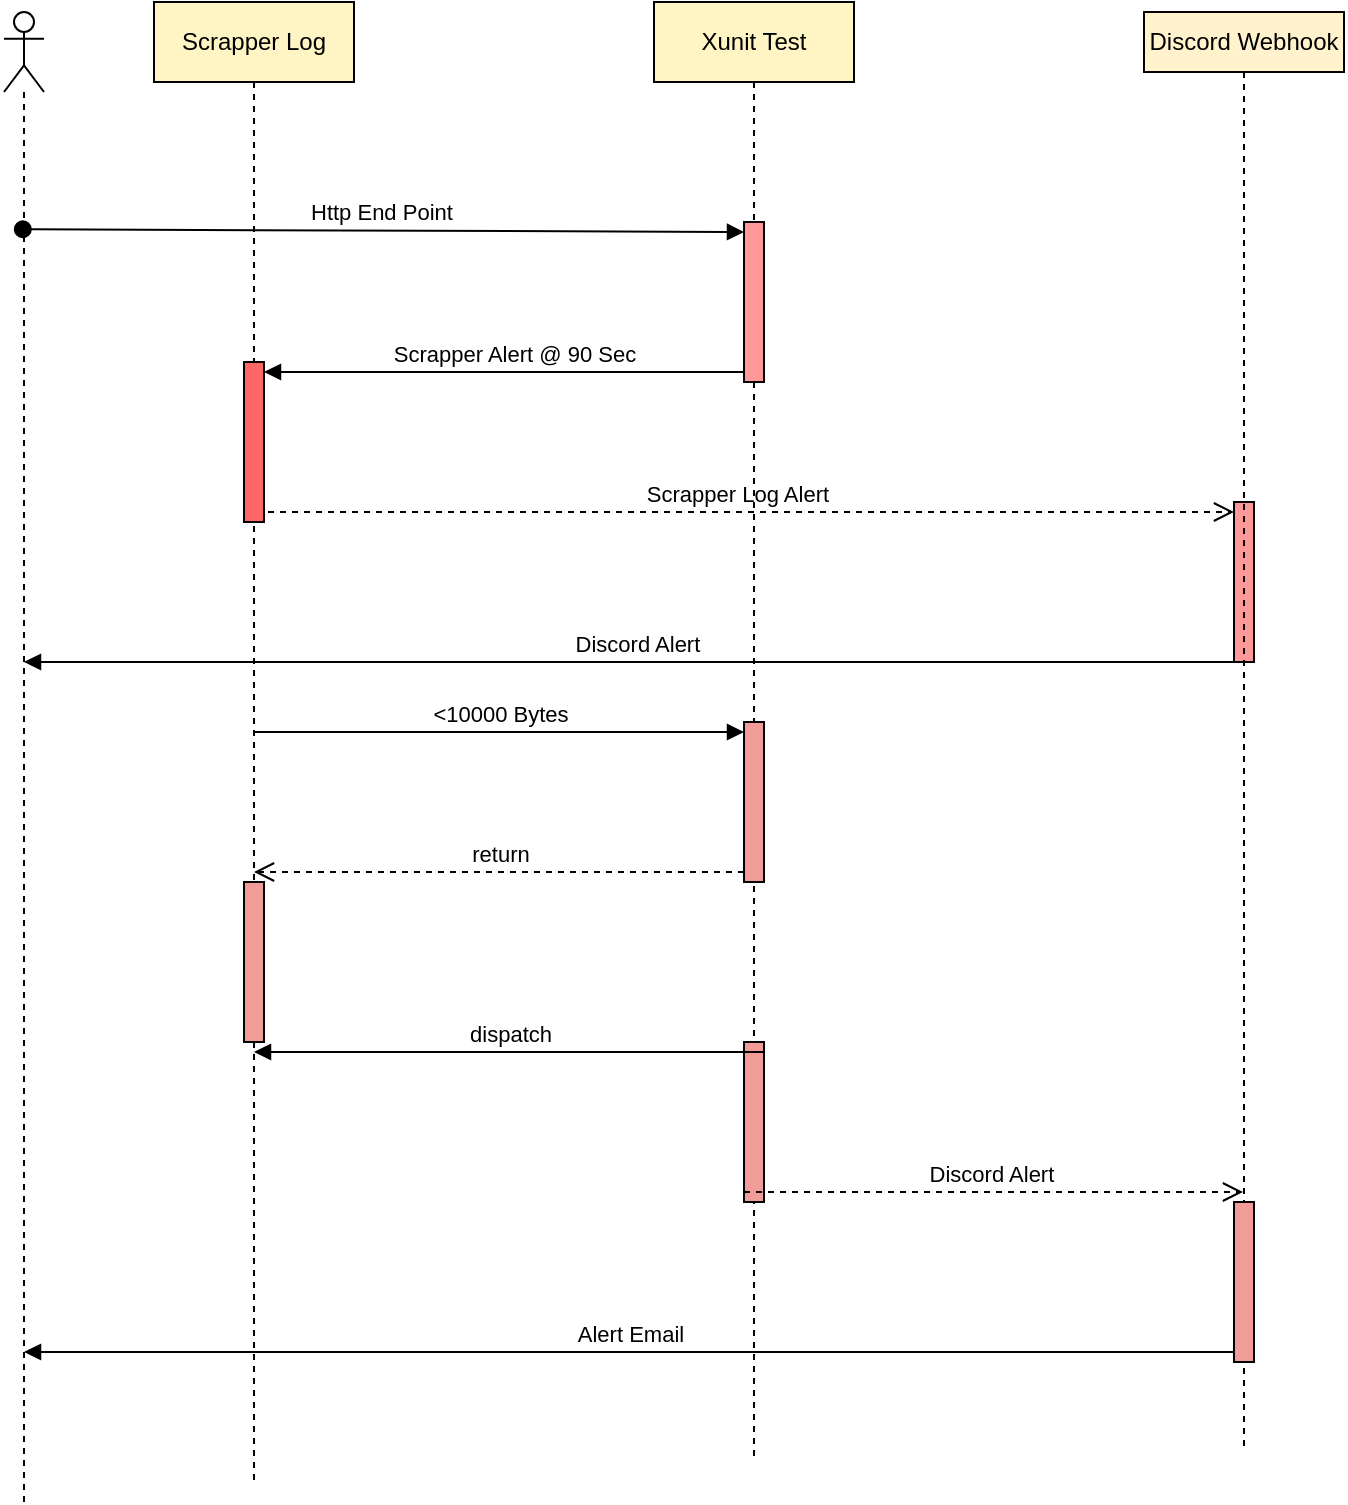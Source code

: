 <mxfile version="24.0.0" type="device">
  <diagram id="rl54wlvmN0R0-QwF60Wa" name="Page-1">
    <mxGraphModel dx="1050" dy="522" grid="1" gridSize="10" guides="1" tooltips="1" connect="1" arrows="1" fold="1" page="1" pageScale="1" pageWidth="850" pageHeight="1100" math="0" shadow="0">
      <root>
        <mxCell id="0" />
        <mxCell id="1" parent="0" />
        <mxCell id="dy_-t8J2YhlQkaY8AgB7-6" value="Scrapper Alert @ 90 Sec" style="html=1;verticalAlign=bottom;endArrow=block;curved=0;rounded=0;entryX=1;entryY=0;entryDx=0;entryDy=5;exitX=1;exitY=1;exitDx=0;exitDy=-5;exitPerimeter=0;entryPerimeter=0;" edge="1" target="dy_-t8J2YhlQkaY8AgB7-5" parent="1" source="dy_-t8J2YhlQkaY8AgB7-8">
          <mxGeometry relative="1" as="geometry">
            <mxPoint x="240" y="145" as="sourcePoint" />
          </mxGeometry>
        </mxCell>
        <mxCell id="dy_-t8J2YhlQkaY8AgB7-7" value="Scrapper Log Alert&amp;nbsp;" style="html=1;verticalAlign=bottom;endArrow=open;dashed=1;endSize=8;curved=0;rounded=0;exitX=0;exitY=1;exitDx=0;exitDy=-5;" edge="1" source="dy_-t8J2YhlQkaY8AgB7-5" parent="1" target="dy_-t8J2YhlQkaY8AgB7-12">
          <mxGeometry relative="1" as="geometry">
            <mxPoint x="710" y="275" as="targetPoint" />
          </mxGeometry>
        </mxCell>
        <mxCell id="dy_-t8J2YhlQkaY8AgB7-9" value="Http End Point&amp;nbsp;" style="html=1;verticalAlign=bottom;startArrow=oval;endArrow=block;startSize=8;curved=0;rounded=0;entryX=0;entryY=0;entryDx=0;entryDy=5;exitX=0.48;exitY=0.727;exitDx=0;exitDy=0;exitPerimeter=0;" edge="1" target="dy_-t8J2YhlQkaY8AgB7-8" parent="1">
          <mxGeometry relative="1" as="geometry">
            <mxPoint x="94.4" y="133.62" as="sourcePoint" />
          </mxGeometry>
        </mxCell>
        <mxCell id="dy_-t8J2YhlQkaY8AgB7-12" value="" style="html=1;points=[[0,0,0,0,5],[0,1,0,0,-5],[1,0,0,0,5],[1,1,0,0,-5]];perimeter=orthogonalPerimeter;outlineConnect=0;targetShapes=umlLifeline;portConstraint=eastwest;newEdgeStyle={&quot;curved&quot;:0,&quot;rounded&quot;:0};fillColor=#FF9999;" vertex="1" parent="1">
          <mxGeometry x="700" y="270" width="10" height="80" as="geometry" />
        </mxCell>
        <mxCell id="dy_-t8J2YhlQkaY8AgB7-13" value="Scrapper Log" style="shape=umlLifeline;perimeter=lifelinePerimeter;whiteSpace=wrap;html=1;container=1;dropTarget=0;collapsible=0;recursiveResize=0;outlineConnect=0;portConstraint=eastwest;newEdgeStyle={&quot;curved&quot;:0,&quot;rounded&quot;:0};fillColor=#FFF4C3;" vertex="1" parent="1">
          <mxGeometry x="160" y="20" width="100" height="740" as="geometry" />
        </mxCell>
        <mxCell id="dy_-t8J2YhlQkaY8AgB7-5" value="" style="html=1;points=[[0,0,0,0,5],[0,1,0,0,-5],[1,0,0,0,5],[1,1,0,0,-5]];perimeter=orthogonalPerimeter;outlineConnect=0;targetShapes=umlLifeline;portConstraint=eastwest;newEdgeStyle={&quot;curved&quot;:0,&quot;rounded&quot;:0};fillColor=#FF6666;" vertex="1" parent="dy_-t8J2YhlQkaY8AgB7-13">
          <mxGeometry x="45" y="180" width="10" height="80" as="geometry" />
        </mxCell>
        <mxCell id="dy_-t8J2YhlQkaY8AgB7-27" value="" style="html=1;points=[[0,0,0,0,5],[0,1,0,0,-5],[1,0,0,0,5],[1,1,0,0,-5]];perimeter=orthogonalPerimeter;outlineConnect=0;targetShapes=umlLifeline;portConstraint=eastwest;newEdgeStyle={&quot;curved&quot;:0,&quot;rounded&quot;:0};fillColor=#F19C99;strokeColor=#000000;" vertex="1" parent="dy_-t8J2YhlQkaY8AgB7-13">
          <mxGeometry x="45" y="440" width="10" height="80" as="geometry" />
        </mxCell>
        <mxCell id="dy_-t8J2YhlQkaY8AgB7-14" value="Xunit Test" style="shape=umlLifeline;perimeter=lifelinePerimeter;whiteSpace=wrap;html=1;container=1;dropTarget=0;collapsible=0;recursiveResize=0;outlineConnect=0;portConstraint=eastwest;newEdgeStyle={&quot;curved&quot;:0,&quot;rounded&quot;:0};fillColor=#FFF4C3;" vertex="1" parent="1">
          <mxGeometry x="410" y="20" width="100" height="730" as="geometry" />
        </mxCell>
        <mxCell id="dy_-t8J2YhlQkaY8AgB7-8" value="" style="html=1;points=[[0,0,0,0,5],[0,1,0,0,-5],[1,0,0,0,5],[1,1,0,0,-5]];perimeter=orthogonalPerimeter;outlineConnect=0;targetShapes=umlLifeline;portConstraint=eastwest;newEdgeStyle={&quot;curved&quot;:0,&quot;rounded&quot;:0};fillColor=#FF9999;" vertex="1" parent="dy_-t8J2YhlQkaY8AgB7-14">
          <mxGeometry x="45" y="110" width="10" height="80" as="geometry" />
        </mxCell>
        <mxCell id="dy_-t8J2YhlQkaY8AgB7-21" value="" style="html=1;points=[[0,0,0,0,5],[0,1,0,0,-5],[1,0,0,0,5],[1,1,0,0,-5]];perimeter=orthogonalPerimeter;outlineConnect=0;targetShapes=umlLifeline;portConstraint=eastwest;newEdgeStyle={&quot;curved&quot;:0,&quot;rounded&quot;:0};fillColor=#F19C99;strokeColor=#000000;" vertex="1" parent="dy_-t8J2YhlQkaY8AgB7-14">
          <mxGeometry x="45" y="360" width="10" height="80" as="geometry" />
        </mxCell>
        <mxCell id="dy_-t8J2YhlQkaY8AgB7-24" value="" style="html=1;points=[[0,0,0,0,5],[0,1,0,0,-5],[1,0,0,0,5],[1,1,0,0,-5]];perimeter=orthogonalPerimeter;outlineConnect=0;targetShapes=umlLifeline;portConstraint=eastwest;newEdgeStyle={&quot;curved&quot;:0,&quot;rounded&quot;:0};fillColor=#F19C99;" vertex="1" parent="dy_-t8J2YhlQkaY8AgB7-14">
          <mxGeometry x="45" y="520" width="10" height="80" as="geometry" />
        </mxCell>
        <mxCell id="dy_-t8J2YhlQkaY8AgB7-15" value="Discord Webhook" style="shape=umlLifeline;perimeter=lifelinePerimeter;whiteSpace=wrap;html=1;container=1;dropTarget=0;collapsible=0;recursiveResize=0;outlineConnect=0;portConstraint=eastwest;newEdgeStyle={&quot;curved&quot;:0,&quot;rounded&quot;:0};fillColor=#fff2cc;strokeColor=#080000;size=30;" vertex="1" parent="1">
          <mxGeometry x="655" y="25" width="100" height="720" as="geometry" />
        </mxCell>
        <mxCell id="dy_-t8J2YhlQkaY8AgB7-28" value="" style="html=1;points=[[0,0,0,0,5],[0,1,0,0,-5],[1,0,0,0,5],[1,1,0,0,-5]];perimeter=orthogonalPerimeter;outlineConnect=0;targetShapes=umlLifeline;portConstraint=eastwest;newEdgeStyle={&quot;curved&quot;:0,&quot;rounded&quot;:0};fillColor=#F19C99;strokeColor=#000000;" vertex="1" parent="dy_-t8J2YhlQkaY8AgB7-15">
          <mxGeometry x="45" y="595" width="10" height="80" as="geometry" />
        </mxCell>
        <mxCell id="dy_-t8J2YhlQkaY8AgB7-17" value="Discord Alert&amp;nbsp;" style="html=1;verticalAlign=bottom;endArrow=block;curved=0;rounded=0;" edge="1" parent="1" target="dy_-t8J2YhlQkaY8AgB7-36">
          <mxGeometry width="80" relative="1" as="geometry">
            <mxPoint x="710" y="350" as="sourcePoint" />
            <mxPoint x="88.81" y="347.2" as="targetPoint" />
          </mxGeometry>
        </mxCell>
        <mxCell id="dy_-t8J2YhlQkaY8AgB7-22" value="&amp;lt;10000 Bytes" style="html=1;verticalAlign=bottom;endArrow=block;curved=0;rounded=0;entryX=0;entryY=0;entryDx=0;entryDy=5;" edge="1" target="dy_-t8J2YhlQkaY8AgB7-21" parent="1" source="dy_-t8J2YhlQkaY8AgB7-13">
          <mxGeometry relative="1" as="geometry">
            <mxPoint x="385" y="385" as="sourcePoint" />
          </mxGeometry>
        </mxCell>
        <mxCell id="dy_-t8J2YhlQkaY8AgB7-23" value="return" style="html=1;verticalAlign=bottom;endArrow=open;dashed=1;endSize=8;curved=0;rounded=0;exitX=0;exitY=1;exitDx=0;exitDy=-5;" edge="1" source="dy_-t8J2YhlQkaY8AgB7-21" parent="1" target="dy_-t8J2YhlQkaY8AgB7-13">
          <mxGeometry relative="1" as="geometry">
            <mxPoint x="385" y="455" as="targetPoint" />
          </mxGeometry>
        </mxCell>
        <mxCell id="dy_-t8J2YhlQkaY8AgB7-26" value="Discord Alert&amp;nbsp;" style="html=1;verticalAlign=bottom;endArrow=open;dashed=1;endSize=8;curved=0;rounded=0;exitX=0;exitY=1;exitDx=0;exitDy=-5;" edge="1" source="dy_-t8J2YhlQkaY8AgB7-24" parent="1" target="dy_-t8J2YhlQkaY8AgB7-15">
          <mxGeometry relative="1" as="geometry">
            <mxPoint x="460" y="485" as="targetPoint" />
          </mxGeometry>
        </mxCell>
        <mxCell id="dy_-t8J2YhlQkaY8AgB7-25" value="dispatch" style="html=1;verticalAlign=bottom;endArrow=block;curved=0;rounded=0;exitX=1;exitY=0;exitDx=0;exitDy=5;exitPerimeter=0;" edge="1" target="dy_-t8J2YhlQkaY8AgB7-13" parent="1" source="dy_-t8J2YhlQkaY8AgB7-24">
          <mxGeometry relative="1" as="geometry">
            <mxPoint x="784.5" y="415" as="sourcePoint" />
          </mxGeometry>
        </mxCell>
        <mxCell id="dy_-t8J2YhlQkaY8AgB7-29" value="Alert Email" style="html=1;verticalAlign=bottom;endArrow=block;curved=0;rounded=0;exitX=0;exitY=1;exitDx=0;exitDy=-5;exitPerimeter=0;" edge="1" parent="1" source="dy_-t8J2YhlQkaY8AgB7-28" target="dy_-t8J2YhlQkaY8AgB7-36">
          <mxGeometry width="80" relative="1" as="geometry">
            <mxPoint x="380" y="580" as="sourcePoint" />
            <mxPoint x="100" y="699.878" as="targetPoint" />
          </mxGeometry>
        </mxCell>
        <mxCell id="dy_-t8J2YhlQkaY8AgB7-36" value="" style="shape=umlLifeline;perimeter=lifelinePerimeter;whiteSpace=wrap;html=1;container=1;dropTarget=0;collapsible=0;recursiveResize=0;outlineConnect=0;portConstraint=eastwest;newEdgeStyle={&quot;curved&quot;:0,&quot;rounded&quot;:0};participant=umlActor;" vertex="1" parent="1">
          <mxGeometry x="85" y="25" width="20" height="745" as="geometry" />
        </mxCell>
      </root>
    </mxGraphModel>
  </diagram>
</mxfile>
